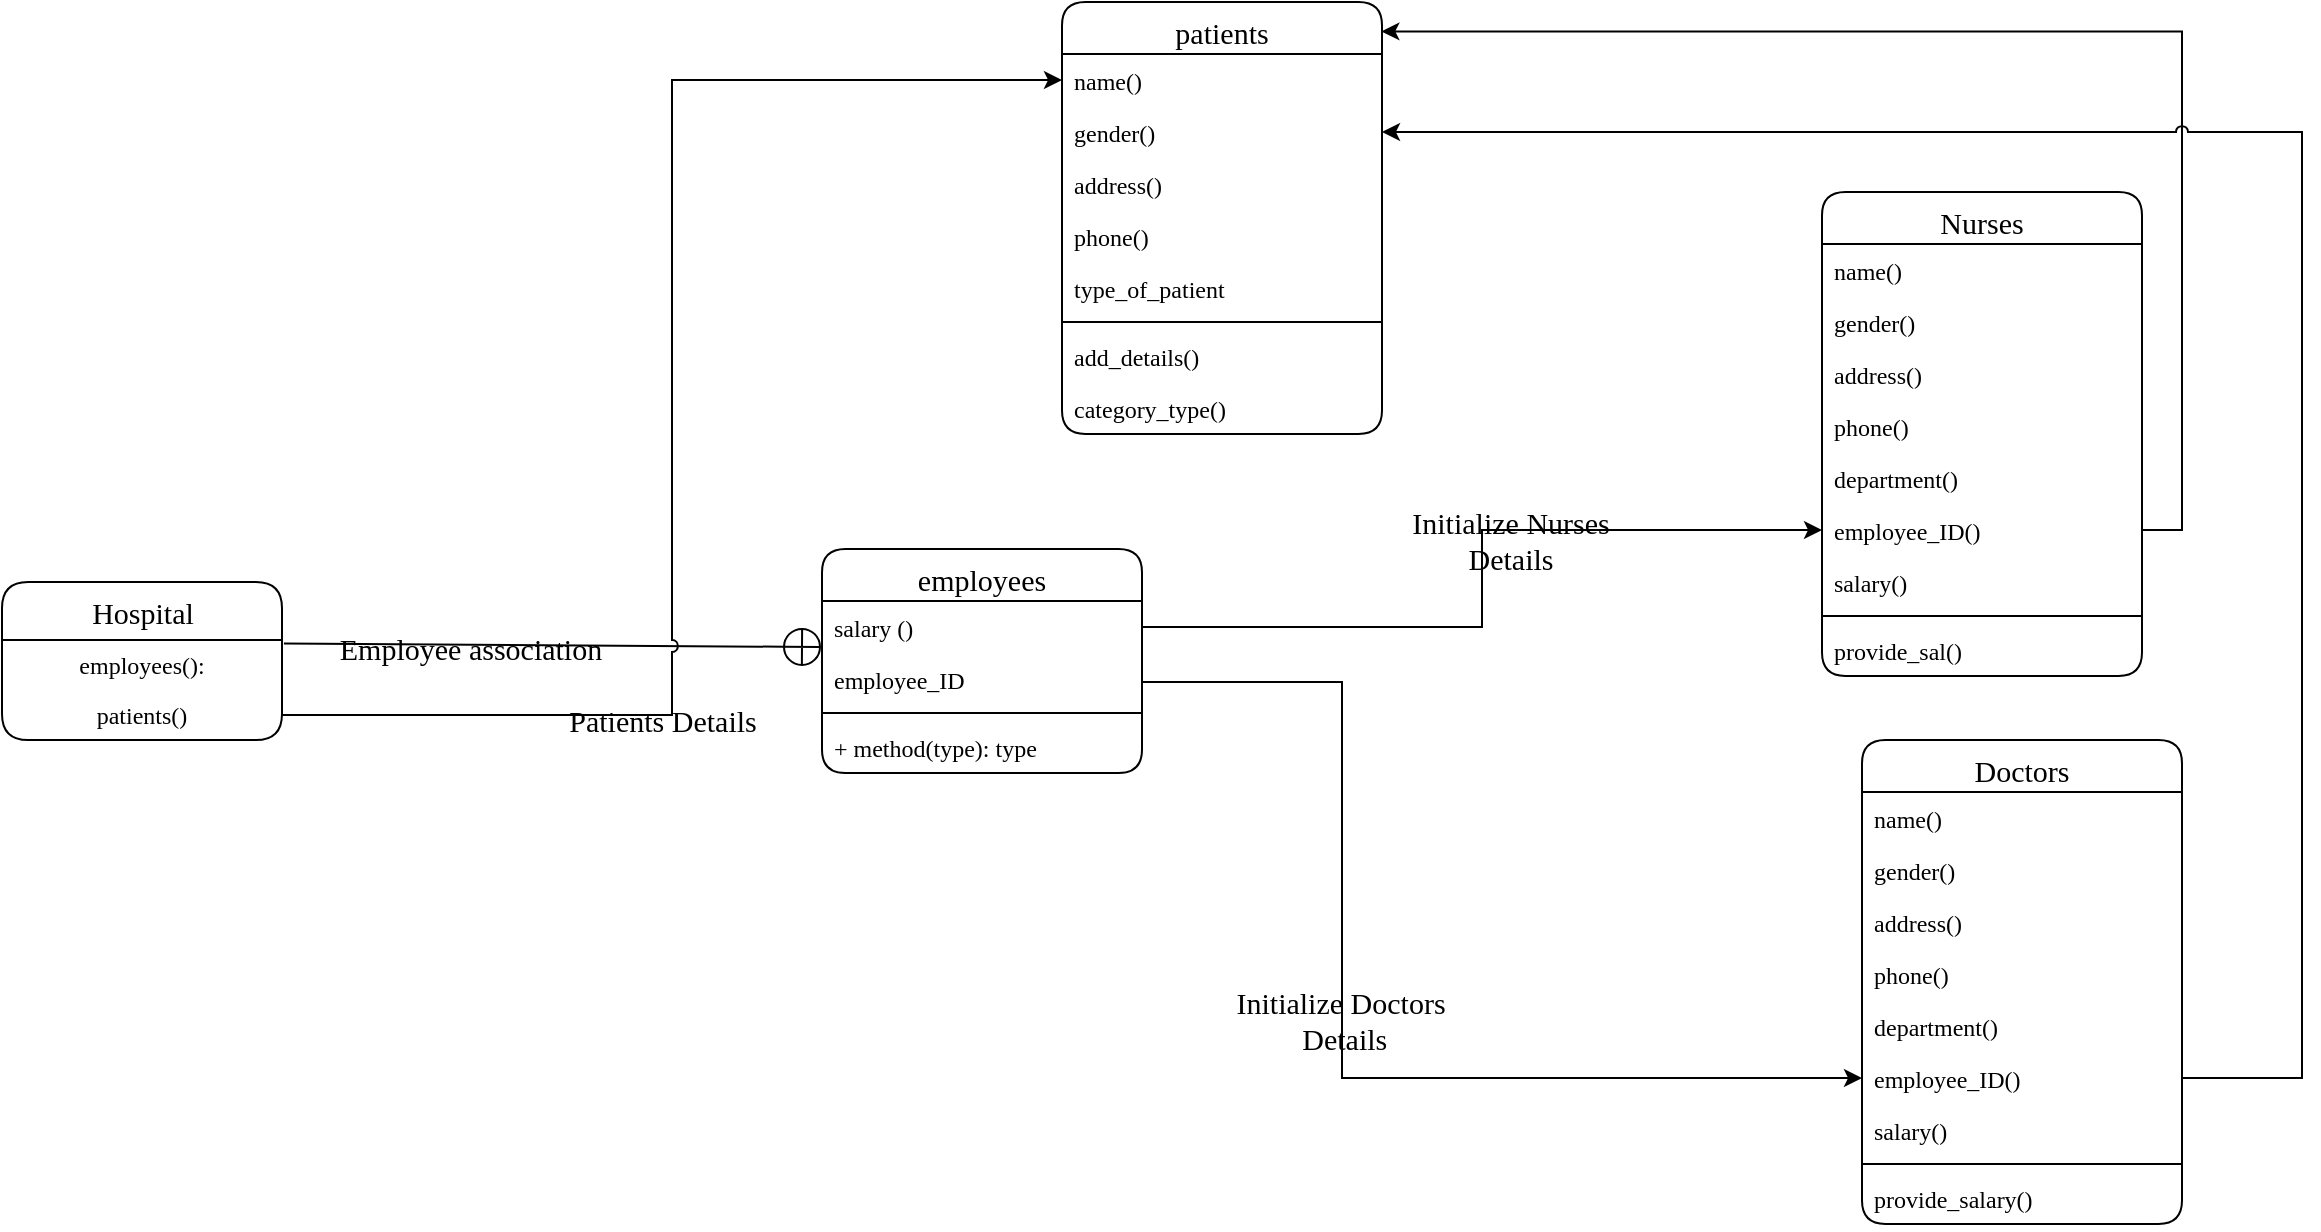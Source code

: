 <mxfile version="12.3.2" type="device" pages="1"><diagram id="yfAzXkmBprIx_ABgKcI5" name="Page-1"><mxGraphModel dx="1886" dy="1806" grid="1" gridSize="10" guides="1" tooltips="1" connect="1" arrows="1" fold="1" page="1" pageScale="1" pageWidth="850" pageHeight="1100" math="0" shadow="0"><root><mxCell id="0"/><mxCell id="1" parent="0"/><mxCell id="3" value="Hospital" style="swimlane;fontStyle=0;align=center;verticalAlign=middle;childLayout=stackLayout;horizontal=1;startSize=29;horizontalStack=0;resizeParent=1;resizeParentMax=0;resizeLast=0;collapsible=0;marginBottom=0;html=1;fontSize=15;rounded=1;fontFamily=Times New Roman;labelBackgroundColor=none;" parent="1" vertex="1"><mxGeometry x="70" y="-150" width="140" height="79" as="geometry"/></mxCell><mxCell id="4" value="employees():" style="text;html=1;strokeColor=none;fillColor=none;align=center;verticalAlign=middle;spacingLeft=4;spacingRight=4;overflow=hidden;rotatable=0;points=[[0,0.5],[1,0.5]];portConstraint=eastwest;shadow=0;rounded=1;fontFamily=Times New Roman;labelBackgroundColor=none;fontStyle=0" parent="3" vertex="1"><mxGeometry y="29" width="140" height="25" as="geometry"/></mxCell><mxCell id="47" value="patients()" style="text;html=1;strokeColor=none;fillColor=none;align=center;verticalAlign=middle;spacingLeft=4;spacingRight=4;overflow=hidden;rotatable=0;points=[[0,0.5],[1,0.5]];portConstraint=eastwest;shadow=0;rounded=1;fontFamily=Times New Roman;labelBackgroundColor=none;fontStyle=0" parent="3" vertex="1"><mxGeometry y="54" width="140" height="25" as="geometry"/></mxCell><mxCell id="6" value="employees" style="swimlane;fontStyle=0;align=center;verticalAlign=top;childLayout=stackLayout;horizontal=1;startSize=26;horizontalStack=0;resizeParent=1;resizeParentMax=0;resizeLast=0;collapsible=1;marginBottom=0;fontSize=15;swimlaneLine=1;rounded=1;fontFamily=Times New Roman;labelBackgroundColor=none;" parent="1" vertex="1"><mxGeometry x="480" y="-166.5" width="160" height="112" as="geometry"/></mxCell><mxCell id="7" value="salary ()" style="text;strokeColor=none;fillColor=none;align=left;verticalAlign=top;spacingLeft=4;spacingRight=4;overflow=hidden;rotatable=0;points=[[0,0.5],[1,0.5]];portConstraint=eastwest;fontFamily=Times New Roman;labelBackgroundColor=none;fontStyle=0" parent="6" vertex="1"><mxGeometry y="26" width="160" height="26" as="geometry"/></mxCell><mxCell id="10" value="employee_ID" style="text;strokeColor=none;fillColor=none;align=left;verticalAlign=top;spacingLeft=4;spacingRight=4;overflow=hidden;rotatable=0;points=[[0,0.5],[1,0.5]];portConstraint=eastwest;fontFamily=Times New Roman;labelBackgroundColor=none;fontStyle=0" parent="6" vertex="1"><mxGeometry y="52" width="160" height="26" as="geometry"/></mxCell><mxCell id="8" value="" style="line;strokeWidth=1;fillColor=none;align=left;verticalAlign=middle;spacingTop=-1;spacingLeft=3;spacingRight=3;rotatable=0;labelPosition=right;points=[];portConstraint=eastwest;fontFamily=Times New Roman;labelBackgroundColor=none;fontStyle=0" parent="6" vertex="1"><mxGeometry y="78" width="160" height="8" as="geometry"/></mxCell><mxCell id="9" value="+ method(type): type" style="text;strokeColor=none;fillColor=none;align=left;verticalAlign=top;spacingLeft=4;spacingRight=4;overflow=hidden;rotatable=0;points=[[0,0.5],[1,0.5]];portConstraint=eastwest;fontFamily=Times New Roman;labelBackgroundColor=none;fontStyle=0" parent="6" vertex="1"><mxGeometry y="86" width="160" height="26" as="geometry"/></mxCell><mxCell id="11" value="" style="endArrow=circlePlus;startArrow=none;endFill=0;startFill=0;endSize=8;html=1;labelBackgroundColor=none;fontSize=15;exitX=1.007;exitY=0.389;exitDx=0;exitDy=0;exitPerimeter=0;entryX=0;entryY=0.885;entryDx=0;entryDy=0;entryPerimeter=0;fontFamily=Times New Roman;fontStyle=0" parent="1" source="3" target="7" edge="1"><mxGeometry width="160" relative="1" as="geometry"><mxPoint x="180" y="-31" as="sourcePoint"/><mxPoint x="340" y="-31" as="targetPoint"/></mxGeometry></mxCell><mxCell id="50" value="Employee association" style="edgeLabel;html=1;align=center;verticalAlign=middle;resizable=0;points=[];fontSize=15;fontFamily=Times New Roman;labelBackgroundColor=none;fontStyle=0" parent="11" vertex="1" connectable="0"><mxGeometry x="-0.301" y="-1" relative="1" as="geometry"><mxPoint x="-1" as="offset"/></mxGeometry></mxCell><mxCell id="16" value="Nurses" style="swimlane;fontStyle=0;align=center;verticalAlign=top;childLayout=stackLayout;horizontal=1;startSize=26;horizontalStack=0;resizeParent=1;resizeParentMax=0;resizeLast=0;collapsible=1;marginBottom=0;rounded=1;shadow=0;fontSize=15;fontFamily=Times New Roman;labelBackgroundColor=none;" parent="1" vertex="1"><mxGeometry x="980" y="-345" width="160" height="242" as="geometry"/></mxCell><mxCell id="20" value="name()" style="text;strokeColor=none;fillColor=none;align=left;verticalAlign=top;spacingLeft=4;spacingRight=4;overflow=hidden;rotatable=0;points=[[0,0.5],[1,0.5]];portConstraint=eastwest;fontFamily=Times New Roman;labelBackgroundColor=none;fontStyle=0" parent="16" vertex="1"><mxGeometry y="26" width="160" height="26" as="geometry"/></mxCell><mxCell id="17" value="gender()" style="text;strokeColor=none;fillColor=none;align=left;verticalAlign=top;spacingLeft=4;spacingRight=4;overflow=hidden;rotatable=0;points=[[0,0.5],[1,0.5]];portConstraint=eastwest;fontFamily=Times New Roman;labelBackgroundColor=none;fontStyle=0" parent="16" vertex="1"><mxGeometry y="52" width="160" height="26" as="geometry"/></mxCell><mxCell id="23" value="address()" style="text;strokeColor=none;fillColor=none;align=left;verticalAlign=top;spacingLeft=4;spacingRight=4;overflow=hidden;rotatable=0;points=[[0,0.5],[1,0.5]];portConstraint=eastwest;fontFamily=Times New Roman;labelBackgroundColor=none;fontStyle=0" parent="16" vertex="1"><mxGeometry y="78" width="160" height="26" as="geometry"/></mxCell><mxCell id="22" value="phone()" style="text;strokeColor=none;fillColor=none;align=left;verticalAlign=top;spacingLeft=4;spacingRight=4;overflow=hidden;rotatable=0;points=[[0,0.5],[1,0.5]];portConstraint=eastwest;fontFamily=Times New Roman;labelBackgroundColor=none;fontStyle=0" parent="16" vertex="1"><mxGeometry y="104" width="160" height="26" as="geometry"/></mxCell><mxCell id="21" value="department()" style="text;strokeColor=none;fillColor=none;align=left;verticalAlign=top;spacingLeft=4;spacingRight=4;overflow=hidden;rotatable=0;points=[[0,0.5],[1,0.5]];portConstraint=eastwest;fontFamily=Times New Roman;labelBackgroundColor=none;fontStyle=0" parent="16" vertex="1"><mxGeometry y="130" width="160" height="26" as="geometry"/></mxCell><mxCell id="24" value="employee_ID()" style="text;strokeColor=none;fillColor=none;align=left;verticalAlign=top;spacingLeft=4;spacingRight=4;overflow=hidden;rotatable=0;points=[[0,0.5],[1,0.5]];portConstraint=eastwest;fontFamily=Times New Roman;labelBackgroundColor=none;fontStyle=0" parent="16" vertex="1"><mxGeometry y="156" width="160" height="26" as="geometry"/></mxCell><mxCell id="25" value="salary()" style="text;strokeColor=none;fillColor=none;align=left;verticalAlign=top;spacingLeft=4;spacingRight=4;overflow=hidden;rotatable=0;points=[[0,0.5],[1,0.5]];portConstraint=eastwest;fontFamily=Times New Roman;labelBackgroundColor=none;fontStyle=0" parent="16" vertex="1"><mxGeometry y="182" width="160" height="26" as="geometry"/></mxCell><mxCell id="18" value="" style="line;strokeWidth=1;fillColor=none;align=left;verticalAlign=middle;spacingTop=-1;spacingLeft=3;spacingRight=3;rotatable=0;labelPosition=right;points=[];portConstraint=eastwest;fontFamily=Times New Roman;labelBackgroundColor=none;fontStyle=0" parent="16" vertex="1"><mxGeometry y="208" width="160" height="8" as="geometry"/></mxCell><mxCell id="19" value="provide_sal()" style="text;strokeColor=none;fillColor=none;align=left;verticalAlign=top;spacingLeft=4;spacingRight=4;overflow=hidden;rotatable=0;points=[[0,0.5],[1,0.5]];portConstraint=eastwest;fontFamily=Times New Roman;labelBackgroundColor=none;fontStyle=0" parent="16" vertex="1"><mxGeometry y="216" width="160" height="26" as="geometry"/></mxCell><mxCell id="26" value="Doctors&#10;" style="swimlane;fontStyle=0;align=center;verticalAlign=top;childLayout=stackLayout;horizontal=1;startSize=26;horizontalStack=0;resizeParent=1;resizeParentMax=0;resizeLast=0;collapsible=1;marginBottom=0;rounded=1;shadow=0;fontSize=15;fontFamily=Times New Roman;labelBackgroundColor=none;" parent="1" vertex="1"><mxGeometry x="1000" y="-71" width="160" height="242" as="geometry"/></mxCell><mxCell id="27" value="name()" style="text;strokeColor=none;fillColor=none;align=left;verticalAlign=top;spacingLeft=4;spacingRight=4;overflow=hidden;rotatable=0;points=[[0,0.5],[1,0.5]];portConstraint=eastwest;fontFamily=Times New Roman;labelBackgroundColor=none;fontStyle=0" parent="26" vertex="1"><mxGeometry y="26" width="160" height="26" as="geometry"/></mxCell><mxCell id="28" value="gender()" style="text;strokeColor=none;fillColor=none;align=left;verticalAlign=top;spacingLeft=4;spacingRight=4;overflow=hidden;rotatable=0;points=[[0,0.5],[1,0.5]];portConstraint=eastwest;fontFamily=Times New Roman;labelBackgroundColor=none;fontStyle=0" parent="26" vertex="1"><mxGeometry y="52" width="160" height="26" as="geometry"/></mxCell><mxCell id="29" value="address()" style="text;strokeColor=none;fillColor=none;align=left;verticalAlign=top;spacingLeft=4;spacingRight=4;overflow=hidden;rotatable=0;points=[[0,0.5],[1,0.5]];portConstraint=eastwest;fontFamily=Times New Roman;labelBackgroundColor=none;fontStyle=0" parent="26" vertex="1"><mxGeometry y="78" width="160" height="26" as="geometry"/></mxCell><mxCell id="30" value="phone()" style="text;strokeColor=none;fillColor=none;align=left;verticalAlign=top;spacingLeft=4;spacingRight=4;overflow=hidden;rotatable=0;points=[[0,0.5],[1,0.5]];portConstraint=eastwest;fontFamily=Times New Roman;labelBackgroundColor=none;fontStyle=0" parent="26" vertex="1"><mxGeometry y="104" width="160" height="26" as="geometry"/></mxCell><mxCell id="31" value="department()" style="text;strokeColor=none;fillColor=none;align=left;verticalAlign=top;spacingLeft=4;spacingRight=4;overflow=hidden;rotatable=0;points=[[0,0.5],[1,0.5]];portConstraint=eastwest;fontFamily=Times New Roman;labelBackgroundColor=none;fontStyle=0" parent="26" vertex="1"><mxGeometry y="130" width="160" height="26" as="geometry"/></mxCell><mxCell id="32" value="employee_ID()" style="text;strokeColor=none;fillColor=none;align=left;verticalAlign=top;spacingLeft=4;spacingRight=4;overflow=hidden;rotatable=0;points=[[0,0.5],[1,0.5]];portConstraint=eastwest;fontFamily=Times New Roman;labelBackgroundColor=none;fontStyle=0" parent="26" vertex="1"><mxGeometry y="156" width="160" height="26" as="geometry"/></mxCell><mxCell id="33" value="salary()" style="text;strokeColor=none;fillColor=none;align=left;verticalAlign=top;spacingLeft=4;spacingRight=4;overflow=hidden;rotatable=0;points=[[0,0.5],[1,0.5]];portConstraint=eastwest;fontFamily=Times New Roman;labelBackgroundColor=none;fontStyle=0" parent="26" vertex="1"><mxGeometry y="182" width="160" height="26" as="geometry"/></mxCell><mxCell id="34" value="" style="line;strokeWidth=1;fillColor=none;align=left;verticalAlign=middle;spacingTop=-1;spacingLeft=3;spacingRight=3;rotatable=0;labelPosition=right;points=[];portConstraint=eastwest;fontFamily=Times New Roman;labelBackgroundColor=none;fontStyle=0" parent="26" vertex="1"><mxGeometry y="208" width="160" height="8" as="geometry"/></mxCell><mxCell id="35" value="provide_salary()" style="text;strokeColor=none;fillColor=none;align=left;verticalAlign=top;spacingLeft=4;spacingRight=4;overflow=hidden;rotatable=0;points=[[0,0.5],[1,0.5]];portConstraint=eastwest;fontFamily=Times New Roman;labelBackgroundColor=none;fontStyle=0" parent="26" vertex="1"><mxGeometry y="216" width="160" height="26" as="geometry"/></mxCell><mxCell id="36" value="patients" style="swimlane;fontStyle=0;align=center;verticalAlign=top;childLayout=stackLayout;horizontal=1;startSize=26;horizontalStack=0;resizeParent=1;resizeParentMax=0;resizeLast=0;collapsible=1;marginBottom=0;rounded=1;shadow=0;fontSize=15;fontFamily=Times New Roman;labelBackgroundColor=none;" parent="1" vertex="1"><mxGeometry x="600" y="-440" width="160" height="216" as="geometry"/></mxCell><mxCell id="37" value="name()" style="text;strokeColor=none;fillColor=none;align=left;verticalAlign=top;spacingLeft=4;spacingRight=4;overflow=hidden;rotatable=0;points=[[0,0.5],[1,0.5]];portConstraint=eastwest;fontFamily=Times New Roman;labelBackgroundColor=none;fontStyle=0" parent="36" vertex="1"><mxGeometry y="26" width="160" height="26" as="geometry"/></mxCell><mxCell id="38" value="gender()" style="text;strokeColor=none;fillColor=none;align=left;verticalAlign=top;spacingLeft=4;spacingRight=4;overflow=hidden;rotatable=0;points=[[0,0.5],[1,0.5]];portConstraint=eastwest;fontFamily=Times New Roman;labelBackgroundColor=none;fontStyle=0" parent="36" vertex="1"><mxGeometry y="52" width="160" height="26" as="geometry"/></mxCell><mxCell id="39" value="address()" style="text;strokeColor=none;fillColor=none;align=left;verticalAlign=top;spacingLeft=4;spacingRight=4;overflow=hidden;rotatable=0;points=[[0,0.5],[1,0.5]];portConstraint=eastwest;fontFamily=Times New Roman;labelBackgroundColor=none;fontStyle=0" parent="36" vertex="1"><mxGeometry y="78" width="160" height="26" as="geometry"/></mxCell><mxCell id="40" value="phone()" style="text;strokeColor=none;fillColor=none;align=left;verticalAlign=top;spacingLeft=4;spacingRight=4;overflow=hidden;rotatable=0;points=[[0,0.5],[1,0.5]];portConstraint=eastwest;fontFamily=Times New Roman;labelBackgroundColor=none;fontStyle=0" parent="36" vertex="1"><mxGeometry y="104" width="160" height="26" as="geometry"/></mxCell><mxCell id="41" value="type_of_patient" style="text;strokeColor=none;fillColor=none;align=left;verticalAlign=top;spacingLeft=4;spacingRight=4;overflow=hidden;rotatable=0;points=[[0,0.5],[1,0.5]];portConstraint=eastwest;fontFamily=Times New Roman;labelBackgroundColor=none;fontStyle=0" parent="36" vertex="1"><mxGeometry y="130" width="160" height="26" as="geometry"/></mxCell><mxCell id="44" value="" style="line;strokeWidth=1;fillColor=none;align=left;verticalAlign=middle;spacingTop=-1;spacingLeft=3;spacingRight=3;rotatable=0;labelPosition=right;points=[];portConstraint=eastwest;fontFamily=Times New Roman;labelBackgroundColor=none;fontStyle=0" parent="36" vertex="1"><mxGeometry y="156" width="160" height="8" as="geometry"/></mxCell><mxCell id="45" value="add_details()" style="text;strokeColor=none;fillColor=none;align=left;verticalAlign=top;spacingLeft=4;spacingRight=4;overflow=hidden;rotatable=0;points=[[0,0.5],[1,0.5]];portConstraint=eastwest;fontFamily=Times New Roman;labelBackgroundColor=none;fontStyle=0" parent="36" vertex="1"><mxGeometry y="164" width="160" height="26" as="geometry"/></mxCell><mxCell id="46" value="category_type()" style="text;strokeColor=none;fillColor=none;align=left;verticalAlign=top;spacingLeft=4;spacingRight=4;overflow=hidden;rotatable=0;points=[[0,0.5],[1,0.5]];portConstraint=eastwest;fontFamily=Times New Roman;labelBackgroundColor=none;fontStyle=0" parent="36" vertex="1"><mxGeometry y="190" width="160" height="26" as="geometry"/></mxCell><mxCell id="48" style="edgeStyle=orthogonalEdgeStyle;rounded=0;orthogonalLoop=1;jettySize=auto;html=1;exitX=1;exitY=0.5;exitDx=0;exitDy=0;entryX=0;entryY=0.5;entryDx=0;entryDy=0;fontSize=15;jumpStyle=arc;fontFamily=Times New Roman;labelBackgroundColor=none;fontStyle=0" parent="1" source="47" target="37" edge="1"><mxGeometry relative="1" as="geometry"/></mxCell><mxCell id="49" value="Patients Details" style="edgeLabel;html=1;align=center;verticalAlign=middle;resizable=0;points=[];fontSize=15;fontFamily=Times New Roman;labelBackgroundColor=none;fontStyle=0" parent="48" vertex="1" connectable="0"><mxGeometry x="-0.253" y="5" relative="1" as="geometry"><mxPoint y="72" as="offset"/></mxGeometry></mxCell><mxCell id="51" style="edgeStyle=orthogonalEdgeStyle;rounded=0;orthogonalLoop=1;jettySize=auto;html=1;exitX=1;exitY=0.5;exitDx=0;exitDy=0;entryX=0;entryY=0.5;entryDx=0;entryDy=0;fontSize=15;fontFamily=Times New Roman;labelBackgroundColor=none;fontStyle=0" parent="1" source="7" target="24" edge="1"><mxGeometry relative="1" as="geometry"/></mxCell><mxCell id="54" value="Initialize Nurses &lt;br&gt;Details" style="edgeLabel;html=1;align=center;verticalAlign=middle;resizable=0;points=[];fontSize=15;fontFamily=Times New Roman;labelBackgroundColor=none;fontStyle=0" parent="51" vertex="1" connectable="0"><mxGeometry x="0.196" y="-5" relative="1" as="geometry"><mxPoint as="offset"/></mxGeometry></mxCell><mxCell id="52" style="edgeStyle=orthogonalEdgeStyle;rounded=0;orthogonalLoop=1;jettySize=auto;html=1;exitX=1;exitY=0.5;exitDx=0;exitDy=0;entryX=0;entryY=0.5;entryDx=0;entryDy=0;fontSize=15;fontFamily=Times New Roman;labelBackgroundColor=none;fontStyle=0" parent="1" source="10" target="32" edge="1"><mxGeometry relative="1" as="geometry"><Array as="points"><mxPoint x="640" y="-100"/><mxPoint x="740" y="-100"/><mxPoint x="740" y="98"/></Array></mxGeometry></mxCell><mxCell id="53" value="Initialize Doctors&lt;br&gt;&amp;nbsp;Details" style="edgeLabel;html=1;align=center;verticalAlign=middle;resizable=0;points=[];fontSize=15;fontFamily=Times New Roman;labelBackgroundColor=none;fontStyle=0" parent="52" vertex="1" connectable="0"><mxGeometry x="-0.035" y="-1" relative="1" as="geometry"><mxPoint as="offset"/></mxGeometry></mxCell><mxCell id="56" style="edgeStyle=orthogonalEdgeStyle;rounded=0;jumpStyle=arc;orthogonalLoop=1;jettySize=auto;html=1;exitX=1;exitY=0.5;exitDx=0;exitDy=0;entryX=0.998;entryY=0.068;entryDx=0;entryDy=0;entryPerimeter=0;fontSize=15;fontFamily=Times New Roman;labelBackgroundColor=none;fontStyle=0" parent="1" source="24" target="36" edge="1"><mxGeometry relative="1" as="geometry"/></mxCell><mxCell id="57" style="edgeStyle=orthogonalEdgeStyle;rounded=0;jumpStyle=arc;orthogonalLoop=1;jettySize=auto;html=1;exitX=1;exitY=0.5;exitDx=0;exitDy=0;fontSize=15;fontFamily=Times New Roman;labelBackgroundColor=none;fontStyle=0" parent="1" source="32" target="38" edge="1"><mxGeometry relative="1" as="geometry"><Array as="points"><mxPoint x="1220" y="98"/><mxPoint x="1220" y="-375"/></Array></mxGeometry></mxCell></root></mxGraphModel></diagram></mxfile>